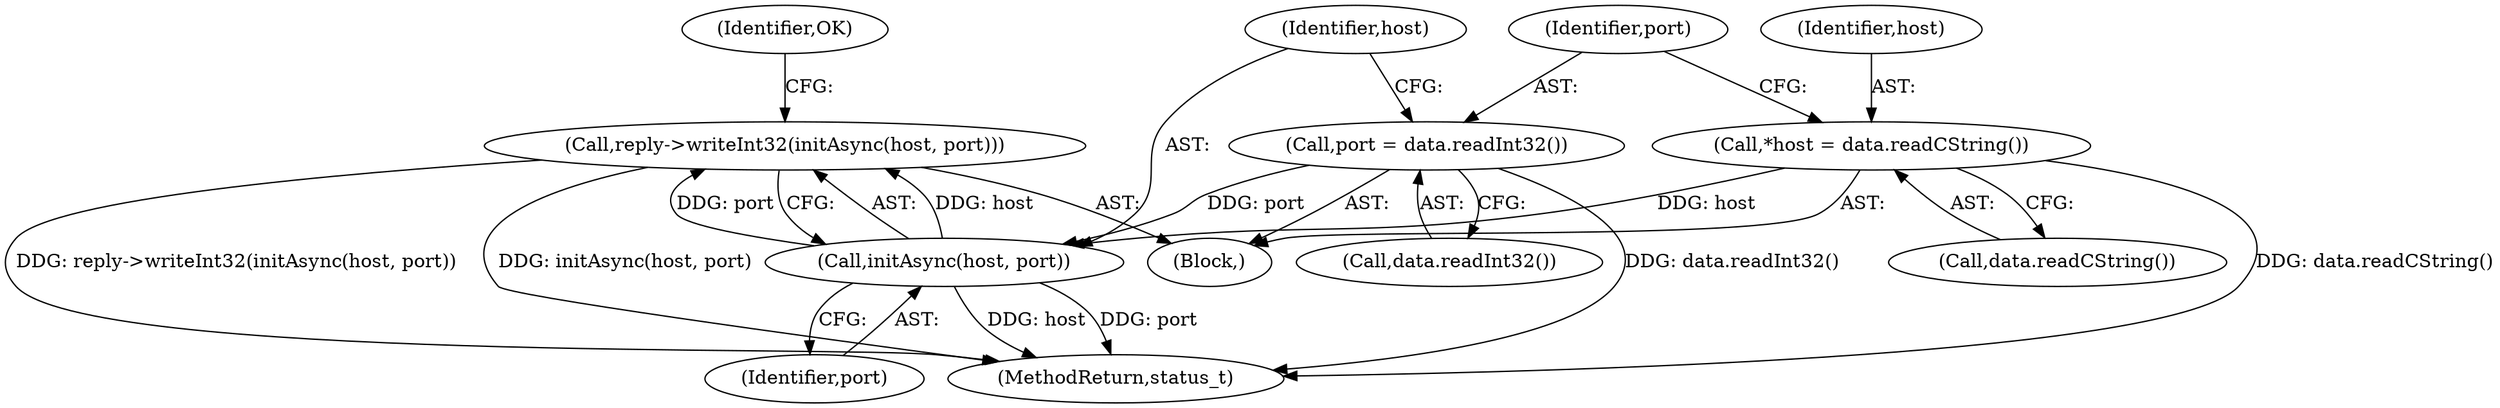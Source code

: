 digraph "0_Android_c82e31a7039a03dca7b37c65b7890ba5c1e18ced@API" {
"1000142" [label="(Call,reply->writeInt32(initAsync(host, port)))"];
"1000143" [label="(Call,initAsync(host, port))"];
"1000135" [label="(Call,*host = data.readCString())"];
"1000139" [label="(Call,port = data.readInt32())"];
"1000142" [label="(Call,reply->writeInt32(initAsync(host, port)))"];
"1000135" [label="(Call,*host = data.readCString())"];
"1000357" [label="(MethodReturn,status_t)"];
"1000147" [label="(Identifier,OK)"];
"1000144" [label="(Identifier,host)"];
"1000145" [label="(Identifier,port)"];
"1000139" [label="(Call,port = data.readInt32())"];
"1000129" [label="(Block,)"];
"1000137" [label="(Call,data.readCString())"];
"1000140" [label="(Identifier,port)"];
"1000141" [label="(Call,data.readInt32())"];
"1000136" [label="(Identifier,host)"];
"1000143" [label="(Call,initAsync(host, port))"];
"1000142" -> "1000129"  [label="AST: "];
"1000142" -> "1000143"  [label="CFG: "];
"1000143" -> "1000142"  [label="AST: "];
"1000147" -> "1000142"  [label="CFG: "];
"1000142" -> "1000357"  [label="DDG: reply->writeInt32(initAsync(host, port))"];
"1000142" -> "1000357"  [label="DDG: initAsync(host, port)"];
"1000143" -> "1000142"  [label="DDG: host"];
"1000143" -> "1000142"  [label="DDG: port"];
"1000143" -> "1000145"  [label="CFG: "];
"1000144" -> "1000143"  [label="AST: "];
"1000145" -> "1000143"  [label="AST: "];
"1000143" -> "1000357"  [label="DDG: host"];
"1000143" -> "1000357"  [label="DDG: port"];
"1000135" -> "1000143"  [label="DDG: host"];
"1000139" -> "1000143"  [label="DDG: port"];
"1000135" -> "1000129"  [label="AST: "];
"1000135" -> "1000137"  [label="CFG: "];
"1000136" -> "1000135"  [label="AST: "];
"1000137" -> "1000135"  [label="AST: "];
"1000140" -> "1000135"  [label="CFG: "];
"1000135" -> "1000357"  [label="DDG: data.readCString()"];
"1000139" -> "1000129"  [label="AST: "];
"1000139" -> "1000141"  [label="CFG: "];
"1000140" -> "1000139"  [label="AST: "];
"1000141" -> "1000139"  [label="AST: "];
"1000144" -> "1000139"  [label="CFG: "];
"1000139" -> "1000357"  [label="DDG: data.readInt32()"];
}
